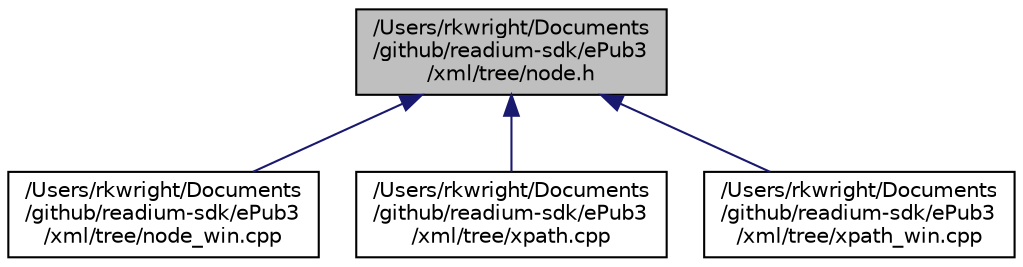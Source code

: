 digraph "/Users/rkwright/Documents/github/readium-sdk/ePub3/xml/tree/node.h"
{
  edge [fontname="Helvetica",fontsize="10",labelfontname="Helvetica",labelfontsize="10"];
  node [fontname="Helvetica",fontsize="10",shape=record];
  Node1 [label="/Users/rkwright/Documents\l/github/readium-sdk/ePub3\l/xml/tree/node.h",height=0.2,width=0.4,color="black", fillcolor="grey75", style="filled" fontcolor="black"];
  Node1 -> Node2 [dir="back",color="midnightblue",fontsize="10",style="solid",fontname="Helvetica"];
  Node2 [label="/Users/rkwright/Documents\l/github/readium-sdk/ePub3\l/xml/tree/node_win.cpp",height=0.2,width=0.4,color="black", fillcolor="white", style="filled",URL="$node__win_8cpp.xhtml"];
  Node1 -> Node3 [dir="back",color="midnightblue",fontsize="10",style="solid",fontname="Helvetica"];
  Node3 [label="/Users/rkwright/Documents\l/github/readium-sdk/ePub3\l/xml/tree/xpath.cpp",height=0.2,width=0.4,color="black", fillcolor="white", style="filled",URL="$xpath_8cpp.xhtml"];
  Node1 -> Node4 [dir="back",color="midnightblue",fontsize="10",style="solid",fontname="Helvetica"];
  Node4 [label="/Users/rkwright/Documents\l/github/readium-sdk/ePub3\l/xml/tree/xpath_win.cpp",height=0.2,width=0.4,color="black", fillcolor="white", style="filled",URL="$xpath__win_8cpp.xhtml"];
}
